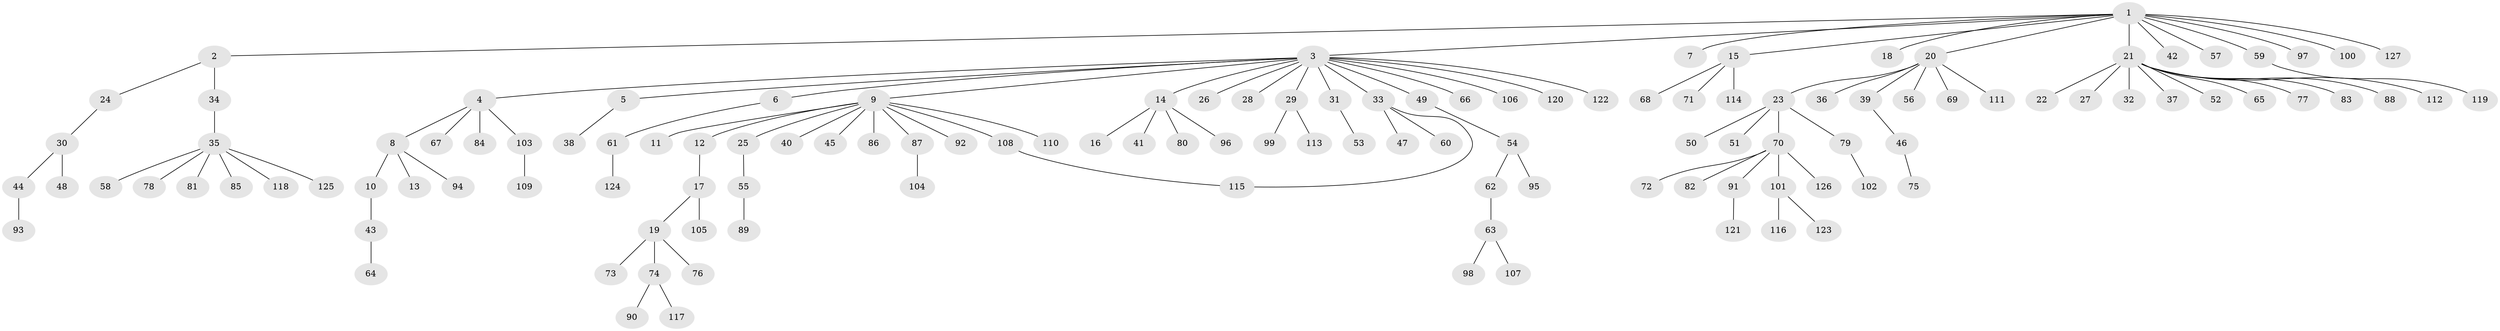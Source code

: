 // coarse degree distribution, {1: 0.734375, 9: 0.03125, 3: 0.09375, 5: 0.015625, 2: 0.078125, 6: 0.015625, 13: 0.015625, 11: 0.015625}
// Generated by graph-tools (version 1.1) at 2025/36/03/04/25 23:36:45]
// undirected, 127 vertices, 127 edges
graph export_dot {
  node [color=gray90,style=filled];
  1;
  2;
  3;
  4;
  5;
  6;
  7;
  8;
  9;
  10;
  11;
  12;
  13;
  14;
  15;
  16;
  17;
  18;
  19;
  20;
  21;
  22;
  23;
  24;
  25;
  26;
  27;
  28;
  29;
  30;
  31;
  32;
  33;
  34;
  35;
  36;
  37;
  38;
  39;
  40;
  41;
  42;
  43;
  44;
  45;
  46;
  47;
  48;
  49;
  50;
  51;
  52;
  53;
  54;
  55;
  56;
  57;
  58;
  59;
  60;
  61;
  62;
  63;
  64;
  65;
  66;
  67;
  68;
  69;
  70;
  71;
  72;
  73;
  74;
  75;
  76;
  77;
  78;
  79;
  80;
  81;
  82;
  83;
  84;
  85;
  86;
  87;
  88;
  89;
  90;
  91;
  92;
  93;
  94;
  95;
  96;
  97;
  98;
  99;
  100;
  101;
  102;
  103;
  104;
  105;
  106;
  107;
  108;
  109;
  110;
  111;
  112;
  113;
  114;
  115;
  116;
  117;
  118;
  119;
  120;
  121;
  122;
  123;
  124;
  125;
  126;
  127;
  1 -- 2;
  1 -- 3;
  1 -- 7;
  1 -- 15;
  1 -- 18;
  1 -- 20;
  1 -- 21;
  1 -- 42;
  1 -- 57;
  1 -- 59;
  1 -- 97;
  1 -- 100;
  1 -- 127;
  2 -- 24;
  2 -- 34;
  3 -- 4;
  3 -- 5;
  3 -- 6;
  3 -- 9;
  3 -- 14;
  3 -- 26;
  3 -- 28;
  3 -- 29;
  3 -- 31;
  3 -- 33;
  3 -- 49;
  3 -- 66;
  3 -- 106;
  3 -- 120;
  3 -- 122;
  4 -- 8;
  4 -- 67;
  4 -- 84;
  4 -- 103;
  5 -- 38;
  6 -- 61;
  8 -- 10;
  8 -- 13;
  8 -- 94;
  9 -- 11;
  9 -- 12;
  9 -- 25;
  9 -- 40;
  9 -- 45;
  9 -- 86;
  9 -- 87;
  9 -- 92;
  9 -- 108;
  9 -- 110;
  10 -- 43;
  12 -- 17;
  14 -- 16;
  14 -- 41;
  14 -- 80;
  14 -- 96;
  15 -- 68;
  15 -- 71;
  15 -- 114;
  17 -- 19;
  17 -- 105;
  19 -- 73;
  19 -- 74;
  19 -- 76;
  20 -- 23;
  20 -- 36;
  20 -- 39;
  20 -- 56;
  20 -- 69;
  20 -- 111;
  21 -- 22;
  21 -- 27;
  21 -- 32;
  21 -- 37;
  21 -- 52;
  21 -- 65;
  21 -- 77;
  21 -- 83;
  21 -- 88;
  21 -- 112;
  23 -- 50;
  23 -- 51;
  23 -- 70;
  23 -- 79;
  24 -- 30;
  25 -- 55;
  29 -- 99;
  29 -- 113;
  30 -- 44;
  30 -- 48;
  31 -- 53;
  33 -- 47;
  33 -- 60;
  33 -- 115;
  34 -- 35;
  35 -- 58;
  35 -- 78;
  35 -- 81;
  35 -- 85;
  35 -- 118;
  35 -- 125;
  39 -- 46;
  43 -- 64;
  44 -- 93;
  46 -- 75;
  49 -- 54;
  54 -- 62;
  54 -- 95;
  55 -- 89;
  59 -- 119;
  61 -- 124;
  62 -- 63;
  63 -- 98;
  63 -- 107;
  70 -- 72;
  70 -- 82;
  70 -- 91;
  70 -- 101;
  70 -- 126;
  74 -- 90;
  74 -- 117;
  79 -- 102;
  87 -- 104;
  91 -- 121;
  101 -- 116;
  101 -- 123;
  103 -- 109;
  108 -- 115;
}
